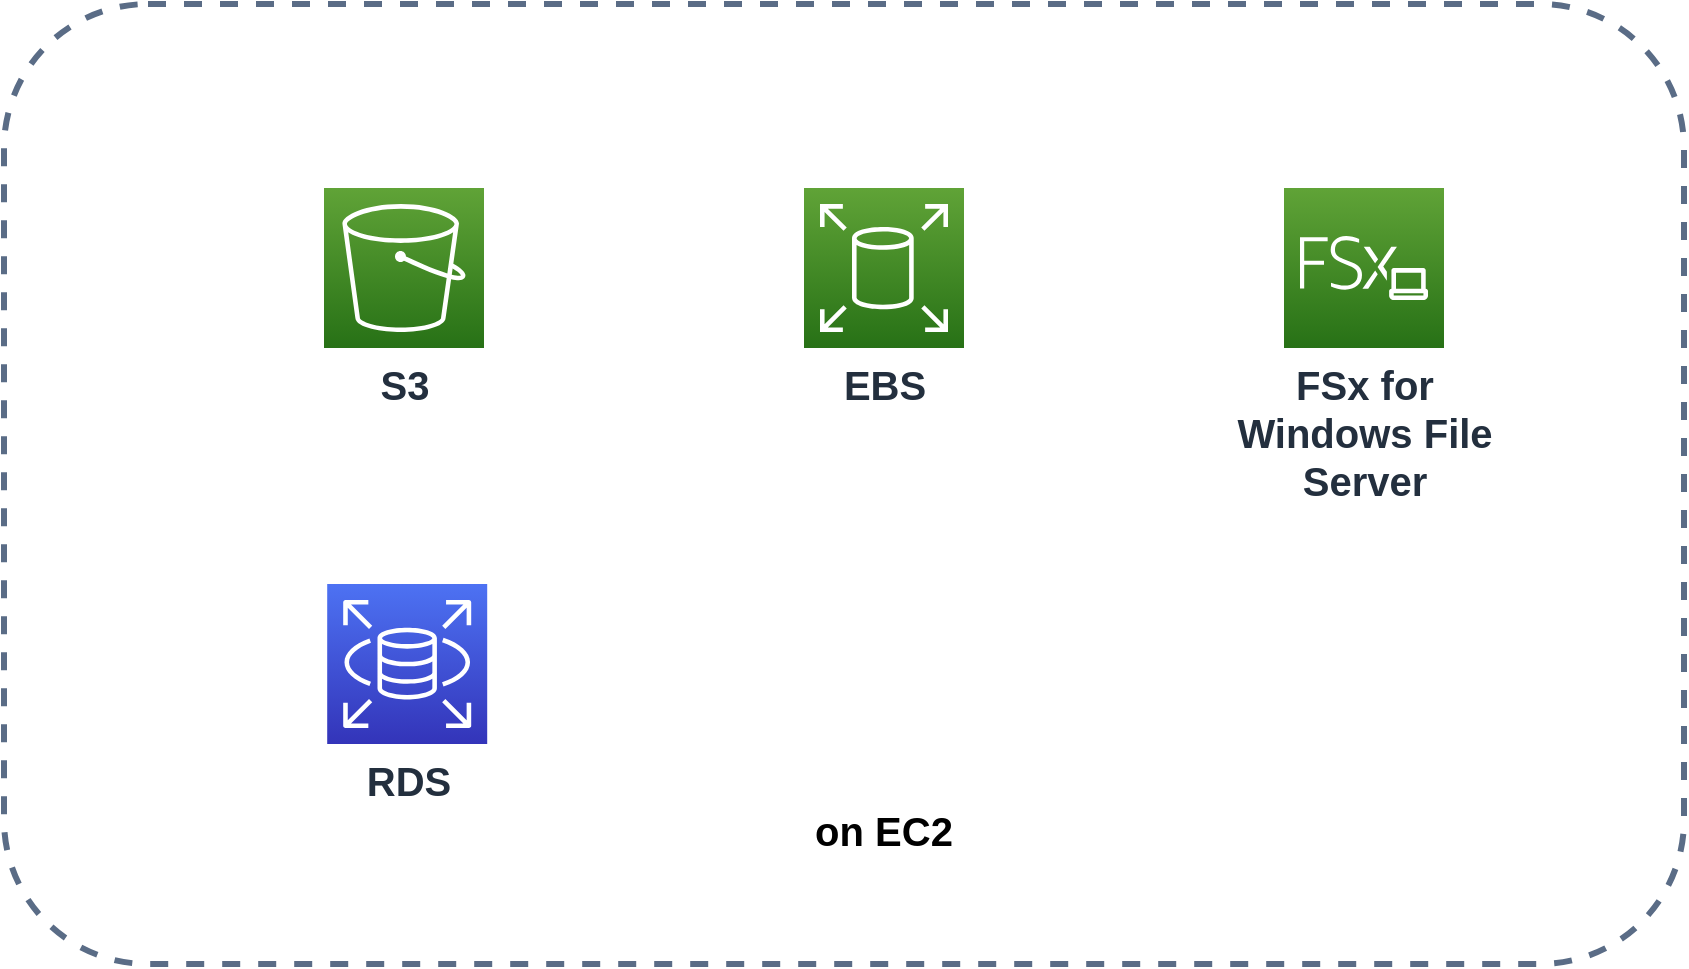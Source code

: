 <mxfile version="20.3.0" type="device"><diagram id="Ht1M8jgEwFfnCIfOTk4-" name="Page-1"><mxGraphModel dx="929" dy="105" grid="1" gridSize="10" guides="1" tooltips="1" connect="1" arrows="1" fold="1" page="0" pageScale="1" pageWidth="1169" pageHeight="827" math="0" shadow="0"><root><mxCell id="0"/><mxCell id="1" parent="0"/><mxCell id="NPLLjlkdpCB3NVOAXMUo-1" value="" style="fillColor=none;strokeColor=#5A6C86;dashed=1;verticalAlign=top;fontStyle=1;fontColor=#5A6C86;fontSize=15;strokeWidth=3;rounded=1;fillStyle=dashed;" parent="1" vertex="1"><mxGeometry x="520" y="1070" width="840" height="480" as="geometry"/></mxCell><mxCell id="NPLLjlkdpCB3NVOAXMUo-3" value="" style="shape=image;verticalLabelPosition=bottom;labelBackgroundColor=default;verticalAlign=top;aspect=fixed;imageAspect=0;image=https://server-recipe.com/wp-content/uploads/2020/06/postgresql-logo.jpg;fontSize=20;strokeWidth=3;" parent="1" vertex="1"><mxGeometry x="659.1" y="1310" width="125" height="50" as="geometry"/></mxCell><mxCell id="NPLLjlkdpCB3NVOAXMUo-4" value="RDS" style="sketch=0;points=[[0,0,0],[0.25,0,0],[0.5,0,0],[0.75,0,0],[1,0,0],[0,1,0],[0.25,1,0],[0.5,1,0],[0.75,1,0],[1,1,0],[0,0.25,0],[0,0.5,0],[0,0.75,0],[1,0.25,0],[1,0.5,0],[1,0.75,0]];outlineConnect=0;fontColor=#232F3E;gradientColor=#4D72F3;gradientDirection=north;fillColor=#3334B9;strokeColor=#ffffff;dashed=0;verticalLabelPosition=bottom;verticalAlign=top;align=center;html=1;fontSize=20;fontStyle=1;aspect=fixed;shape=mxgraph.aws4.resourceIcon;resIcon=mxgraph.aws4.rds;strokeWidth=3;direction=east;" parent="1" vertex="1"><mxGeometry x="681.6" y="1360" width="80" height="80" as="geometry"/></mxCell><mxCell id="NPLLjlkdpCB3NVOAXMUo-5" value="S3" style="sketch=0;points=[[0,0,0],[0.25,0,0],[0.5,0,0],[0.75,0,0],[1,0,0],[0,1,0],[0.25,1,0],[0.5,1,0],[0.75,1,0],[1,1,0],[0,0.25,0],[0,0.5,0],[0,0.75,0],[1,0.25,0],[1,0.5,0],[1,0.75,0]];outlineConnect=0;fontColor=#232F3E;gradientColor=#60A337;gradientDirection=north;fillColor=#277116;strokeColor=#ffffff;dashed=0;verticalLabelPosition=bottom;verticalAlign=top;align=center;html=1;fontSize=20;fontStyle=1;aspect=fixed;shape=mxgraph.aws4.resourceIcon;resIcon=mxgraph.aws4.s3;strokeWidth=3;" parent="1" vertex="1"><mxGeometry x="680" y="1162.04" width="80" height="80" as="geometry"/></mxCell><mxCell id="NPLLjlkdpCB3NVOAXMUo-6" value="FSx for&lt;br style=&quot;font-size: 20px;&quot;&gt;Windows File&lt;br style=&quot;font-size: 20px;&quot;&gt;Server" style="sketch=0;points=[[0,0,0],[0.25,0,0],[0.5,0,0],[0.75,0,0],[1,0,0],[0,1,0],[0.25,1,0],[0.5,1,0],[0.75,1,0],[1,1,0],[0,0.25,0],[0,0.5,0],[0,0.75,0],[1,0.25,0],[1,0.5,0],[1,0.75,0]];outlineConnect=0;fontColor=#232F3E;gradientColor=#60A337;gradientDirection=north;fillColor=#277116;strokeColor=#ffffff;dashed=0;verticalLabelPosition=bottom;verticalAlign=top;align=center;html=1;fontSize=20;fontStyle=1;aspect=fixed;shape=mxgraph.aws4.resourceIcon;resIcon=mxgraph.aws4.fsx_for_windows_file_server;labelBackgroundColor=none;strokeWidth=3;" parent="1" vertex="1"><mxGeometry x="1160" y="1162.04" width="80" height="80" as="geometry"/></mxCell><mxCell id="NPLLjlkdpCB3NVOAXMUo-7" value="EBS" style="sketch=0;points=[[0,0,0],[0.25,0,0],[0.5,0,0],[0.75,0,0],[1,0,0],[0,1,0],[0.25,1,0],[0.5,1,0],[0.75,1,0],[1,1,0],[0,0.25,0],[0,0.5,0],[0,0.75,0],[1,0.25,0],[1,0.5,0],[1,0.75,0]];outlineConnect=0;fontColor=#232F3E;gradientColor=#60A337;gradientDirection=north;fillColor=#277116;strokeColor=#ffffff;dashed=0;verticalLabelPosition=bottom;verticalAlign=top;align=center;html=1;fontSize=20;fontStyle=1;aspect=fixed;shape=mxgraph.aws4.resourceIcon;resIcon=mxgraph.aws4.elastic_block_store;labelBackgroundColor=none;strokeWidth=3;" parent="1" vertex="1"><mxGeometry x="920" y="1162.04" width="80" height="80" as="geometry"/></mxCell><mxCell id="NPLLjlkdpCB3NVOAXMUo-8" value="on EC2" style="shape=image;verticalLabelPosition=bottom;labelBackgroundColor=none;verticalAlign=top;aspect=fixed;imageAspect=0;image=https://free-engineer.life/wp-content/uploads/2020/09/MongoDB_LogoStacked_FullColorBlack_RGB.png;strokeWidth=3;fontStyle=1;fontSize=20;" parent="1" vertex="1"><mxGeometry x="902.015" y="1355" width="115.98" height="110" as="geometry"/></mxCell></root></mxGraphModel></diagram></mxfile>